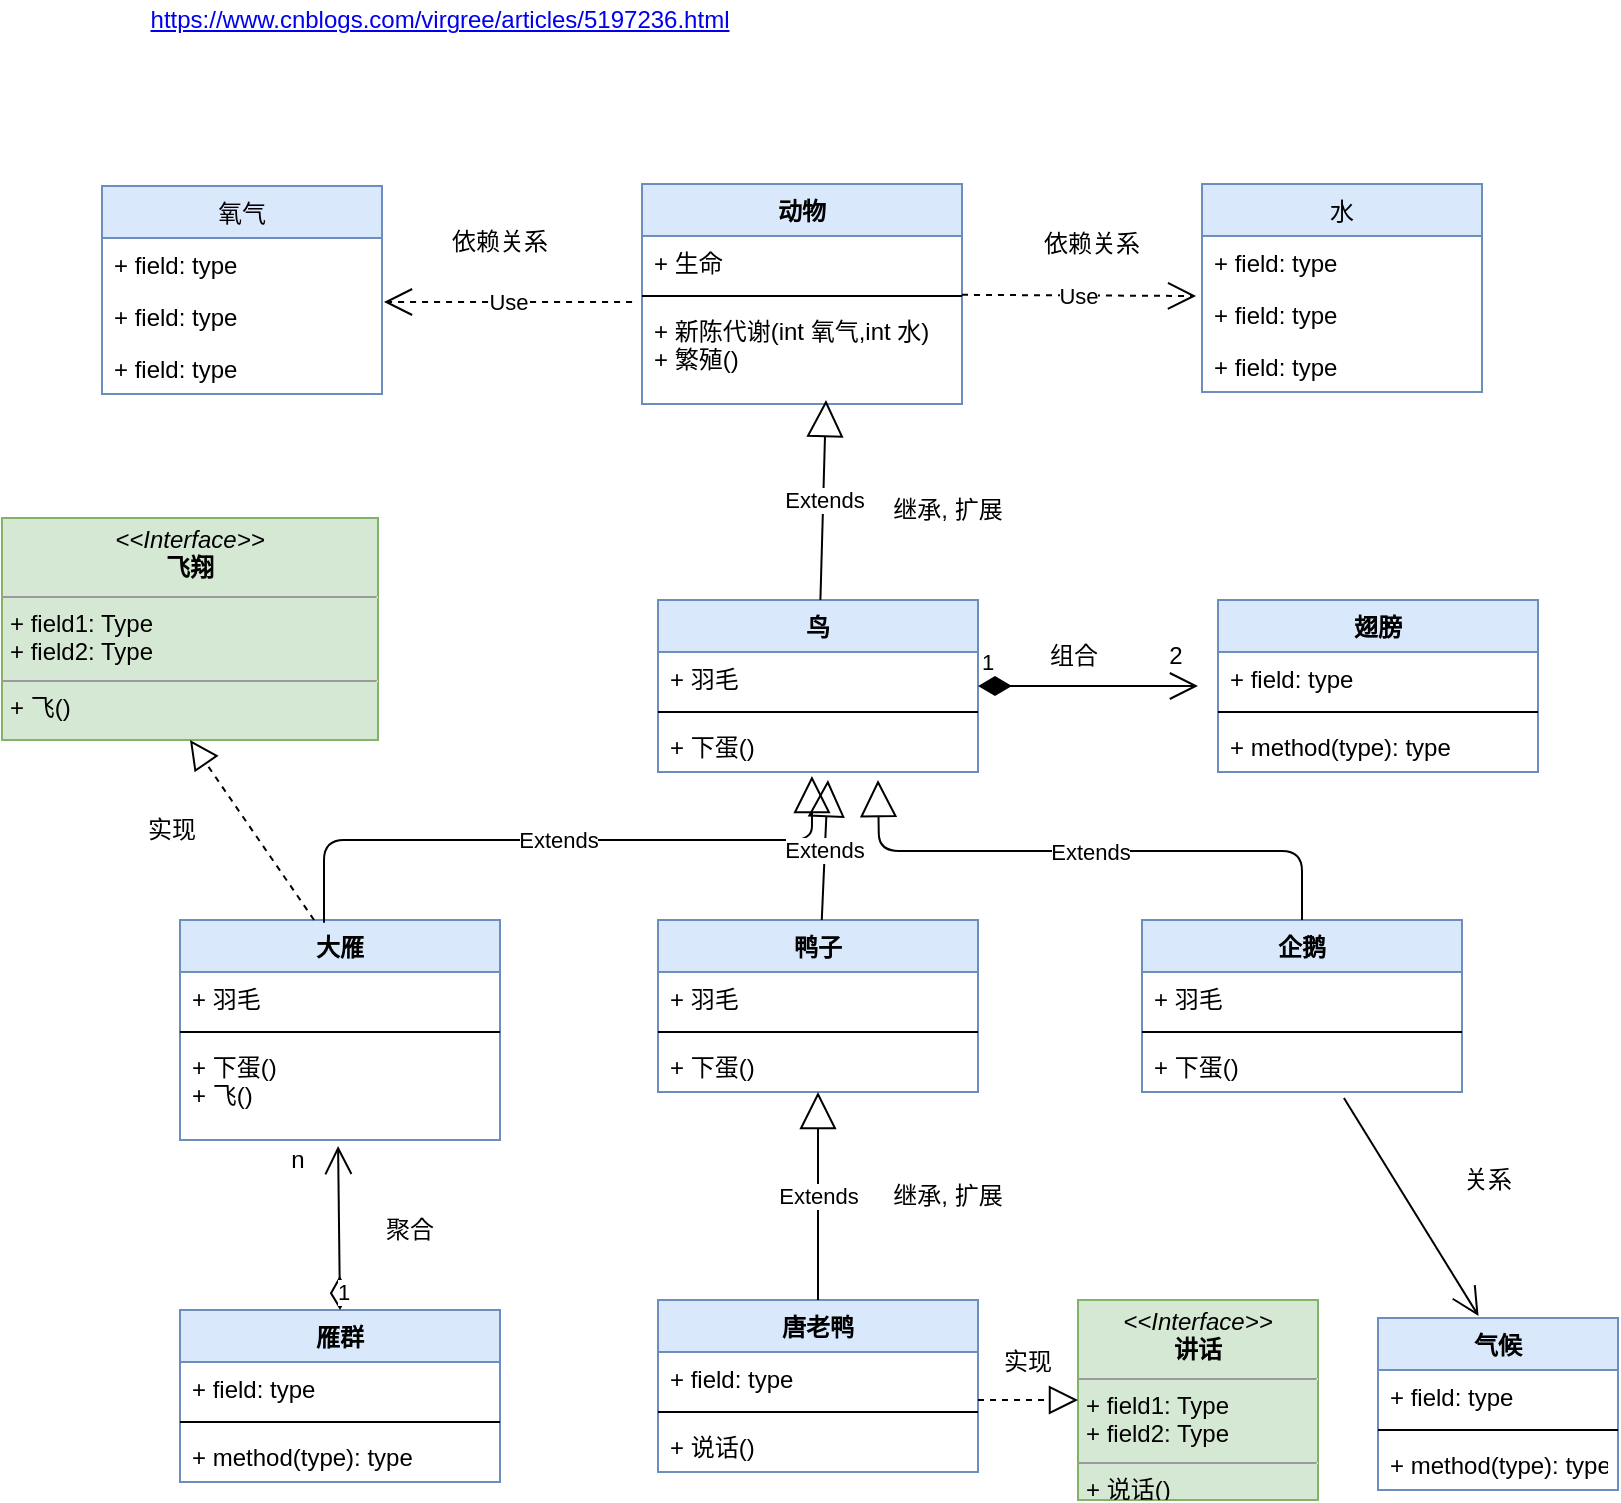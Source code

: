 <mxfile version="10.7.1" type="github"><diagram id="equ1O8qNt_hDuVBqYRCz" name="Page-1"><mxGraphModel dx="1394" dy="715" grid="1" gridSize="10" guides="1" tooltips="1" connect="1" arrows="1" fold="1" page="1" pageScale="1" pageWidth="850" pageHeight="1100" math="0" shadow="0"><root><mxCell id="0"/><mxCell id="1" parent="0"/><mxCell id="82V979220fVbywop-dQz-1" value="动物" style="swimlane;fontStyle=1;align=center;verticalAlign=top;childLayout=stackLayout;horizontal=1;startSize=26;horizontalStack=0;resizeParent=1;resizeParentMax=0;resizeLast=0;collapsible=1;marginBottom=0;fillColor=#dae8fc;strokeColor=#6c8ebf;" vertex="1" parent="1"><mxGeometry x="345" y="112" width="160" height="110" as="geometry"/></mxCell><mxCell id="82V979220fVbywop-dQz-2" value="+ 生命" style="text;strokeColor=none;fillColor=none;align=left;verticalAlign=top;spacingLeft=4;spacingRight=4;overflow=hidden;rotatable=0;points=[[0,0.5],[1,0.5]];portConstraint=eastwest;" vertex="1" parent="82V979220fVbywop-dQz-1"><mxGeometry y="26" width="160" height="26" as="geometry"/></mxCell><mxCell id="82V979220fVbywop-dQz-3" value="" style="line;strokeWidth=1;fillColor=none;align=left;verticalAlign=middle;spacingTop=-1;spacingLeft=3;spacingRight=3;rotatable=0;labelPosition=right;points=[];portConstraint=eastwest;" vertex="1" parent="82V979220fVbywop-dQz-1"><mxGeometry y="52" width="160" height="8" as="geometry"/></mxCell><mxCell id="82V979220fVbywop-dQz-4" value="+ 新陈代谢(int 氧气,int 水)&#10;+ 繁殖()&#10;" style="text;strokeColor=none;fillColor=none;align=left;verticalAlign=top;spacingLeft=4;spacingRight=4;overflow=hidden;rotatable=0;points=[[0,0.5],[1,0.5]];portConstraint=eastwest;" vertex="1" parent="82V979220fVbywop-dQz-1"><mxGeometry y="60" width="160" height="50" as="geometry"/></mxCell><mxCell id="82V979220fVbywop-dQz-5" value="水" style="swimlane;fontStyle=0;childLayout=stackLayout;horizontal=1;startSize=26;fillColor=#dae8fc;horizontalStack=0;resizeParent=1;resizeParentMax=0;resizeLast=0;collapsible=1;marginBottom=0;strokeColor=#6c8ebf;" vertex="1" parent="1"><mxGeometry x="625" y="112" width="140" height="104" as="geometry"/></mxCell><mxCell id="82V979220fVbywop-dQz-6" value="+ field: type" style="text;strokeColor=none;fillColor=none;align=left;verticalAlign=top;spacingLeft=4;spacingRight=4;overflow=hidden;rotatable=0;points=[[0,0.5],[1,0.5]];portConstraint=eastwest;" vertex="1" parent="82V979220fVbywop-dQz-5"><mxGeometry y="26" width="140" height="26" as="geometry"/></mxCell><mxCell id="82V979220fVbywop-dQz-7" value="+ field: type" style="text;strokeColor=none;fillColor=none;align=left;verticalAlign=top;spacingLeft=4;spacingRight=4;overflow=hidden;rotatable=0;points=[[0,0.5],[1,0.5]];portConstraint=eastwest;" vertex="1" parent="82V979220fVbywop-dQz-5"><mxGeometry y="52" width="140" height="26" as="geometry"/></mxCell><mxCell id="82V979220fVbywop-dQz-8" value="+ field: type" style="text;strokeColor=none;fillColor=none;align=left;verticalAlign=top;spacingLeft=4;spacingRight=4;overflow=hidden;rotatable=0;points=[[0,0.5],[1,0.5]];portConstraint=eastwest;" vertex="1" parent="82V979220fVbywop-dQz-5"><mxGeometry y="78" width="140" height="26" as="geometry"/></mxCell><mxCell id="82V979220fVbywop-dQz-9" value="氧气" style="swimlane;fontStyle=0;childLayout=stackLayout;horizontal=1;startSize=26;fillColor=#dae8fc;horizontalStack=0;resizeParent=1;resizeParentMax=0;resizeLast=0;collapsible=1;marginBottom=0;strokeColor=#6c8ebf;" vertex="1" parent="1"><mxGeometry x="75" y="113" width="140" height="104" as="geometry"/></mxCell><mxCell id="82V979220fVbywop-dQz-10" value="+ field: type" style="text;strokeColor=none;fillColor=none;align=left;verticalAlign=top;spacingLeft=4;spacingRight=4;overflow=hidden;rotatable=0;points=[[0,0.5],[1,0.5]];portConstraint=eastwest;" vertex="1" parent="82V979220fVbywop-dQz-9"><mxGeometry y="26" width="140" height="26" as="geometry"/></mxCell><mxCell id="82V979220fVbywop-dQz-11" value="+ field: type" style="text;strokeColor=none;fillColor=none;align=left;verticalAlign=top;spacingLeft=4;spacingRight=4;overflow=hidden;rotatable=0;points=[[0,0.5],[1,0.5]];portConstraint=eastwest;" vertex="1" parent="82V979220fVbywop-dQz-9"><mxGeometry y="52" width="140" height="26" as="geometry"/></mxCell><mxCell id="82V979220fVbywop-dQz-12" value="+ field: type" style="text;strokeColor=none;fillColor=none;align=left;verticalAlign=top;spacingLeft=4;spacingRight=4;overflow=hidden;rotatable=0;points=[[0,0.5],[1,0.5]];portConstraint=eastwest;" vertex="1" parent="82V979220fVbywop-dQz-9"><mxGeometry y="78" width="140" height="26" as="geometry"/></mxCell><mxCell id="82V979220fVbywop-dQz-13" value="Use" style="endArrow=open;endSize=12;dashed=1;html=1;entryX=-0.021;entryY=0.154;entryDx=0;entryDy=0;entryPerimeter=0;" edge="1" parent="1" source="82V979220fVbywop-dQz-1" target="82V979220fVbywop-dQz-7"><mxGeometry width="160" relative="1" as="geometry"><mxPoint x="335" y="282" as="sourcePoint"/><mxPoint x="495" y="282" as="targetPoint"/></mxGeometry></mxCell><mxCell id="82V979220fVbywop-dQz-14" value="依赖关系" style="text;html=1;strokeColor=none;fillColor=none;align=center;verticalAlign=middle;whiteSpace=wrap;rounded=0;" vertex="1" parent="1"><mxGeometry x="545" y="132" width="50" height="20" as="geometry"/></mxCell><mxCell id="82V979220fVbywop-dQz-15" value="Use" style="endArrow=open;endSize=12;dashed=1;html=1;entryX=1.007;entryY=0.231;entryDx=0;entryDy=0;entryPerimeter=0;exitX=-0.031;exitY=-0.02;exitDx=0;exitDy=0;exitPerimeter=0;" edge="1" parent="1" source="82V979220fVbywop-dQz-4" target="82V979220fVbywop-dQz-11"><mxGeometry width="160" relative="1" as="geometry"><mxPoint x="335" y="162" as="sourcePoint"/><mxPoint x="405" y="332" as="targetPoint"/></mxGeometry></mxCell><mxCell id="82V979220fVbywop-dQz-16" value="依赖关系" style="text;html=1;strokeColor=none;fillColor=none;align=center;verticalAlign=middle;whiteSpace=wrap;rounded=0;" vertex="1" parent="1"><mxGeometry x="249" y="131" width="50" height="20" as="geometry"/></mxCell><mxCell id="82V979220fVbywop-dQz-17" value="鸟" style="swimlane;fontStyle=1;align=center;verticalAlign=top;childLayout=stackLayout;horizontal=1;startSize=26;horizontalStack=0;resizeParent=1;resizeParentMax=0;resizeLast=0;collapsible=1;marginBottom=0;fillColor=#dae8fc;strokeColor=#6c8ebf;" vertex="1" parent="1"><mxGeometry x="353" y="320" width="160" height="86" as="geometry"/></mxCell><mxCell id="82V979220fVbywop-dQz-18" value="+ 羽毛" style="text;strokeColor=none;fillColor=none;align=left;verticalAlign=top;spacingLeft=4;spacingRight=4;overflow=hidden;rotatable=0;points=[[0,0.5],[1,0.5]];portConstraint=eastwest;" vertex="1" parent="82V979220fVbywop-dQz-17"><mxGeometry y="26" width="160" height="26" as="geometry"/></mxCell><mxCell id="82V979220fVbywop-dQz-19" value="" style="line;strokeWidth=1;fillColor=none;align=left;verticalAlign=middle;spacingTop=-1;spacingLeft=3;spacingRight=3;rotatable=0;labelPosition=right;points=[];portConstraint=eastwest;" vertex="1" parent="82V979220fVbywop-dQz-17"><mxGeometry y="52" width="160" height="8" as="geometry"/></mxCell><mxCell id="82V979220fVbywop-dQz-20" value="+ 下蛋()" style="text;strokeColor=none;fillColor=none;align=left;verticalAlign=top;spacingLeft=4;spacingRight=4;overflow=hidden;rotatable=0;points=[[0,0.5],[1,0.5]];portConstraint=eastwest;" vertex="1" parent="82V979220fVbywop-dQz-17"><mxGeometry y="60" width="160" height="26" as="geometry"/></mxCell><mxCell id="82V979220fVbywop-dQz-21" value="Extends" style="endArrow=block;endSize=16;endFill=0;html=1;entryX=0.575;entryY=0.96;entryDx=0;entryDy=0;entryPerimeter=0;" edge="1" parent="1" source="82V979220fVbywop-dQz-17" target="82V979220fVbywop-dQz-4"><mxGeometry width="160" relative="1" as="geometry"><mxPoint x="133" y="410" as="sourcePoint"/><mxPoint x="293" y="410" as="targetPoint"/></mxGeometry></mxCell><mxCell id="82V979220fVbywop-dQz-22" value="继承, 扩展" style="text;html=1;strokeColor=none;fillColor=none;align=center;verticalAlign=middle;whiteSpace=wrap;rounded=0;" vertex="1" parent="1"><mxGeometry x="463" y="270" width="70" height="10" as="geometry"/></mxCell><mxCell id="82V979220fVbywop-dQz-23" value="翅膀" style="swimlane;fontStyle=1;align=center;verticalAlign=top;childLayout=stackLayout;horizontal=1;startSize=26;horizontalStack=0;resizeParent=1;resizeParentMax=0;resizeLast=0;collapsible=1;marginBottom=0;fillColor=#dae8fc;strokeColor=#6c8ebf;" vertex="1" parent="1"><mxGeometry x="633" y="320" width="160" height="86" as="geometry"/></mxCell><mxCell id="82V979220fVbywop-dQz-24" value="+ field: type" style="text;strokeColor=none;fillColor=none;align=left;verticalAlign=top;spacingLeft=4;spacingRight=4;overflow=hidden;rotatable=0;points=[[0,0.5],[1,0.5]];portConstraint=eastwest;" vertex="1" parent="82V979220fVbywop-dQz-23"><mxGeometry y="26" width="160" height="26" as="geometry"/></mxCell><mxCell id="82V979220fVbywop-dQz-25" value="" style="line;strokeWidth=1;fillColor=none;align=left;verticalAlign=middle;spacingTop=-1;spacingLeft=3;spacingRight=3;rotatable=0;labelPosition=right;points=[];portConstraint=eastwest;" vertex="1" parent="82V979220fVbywop-dQz-23"><mxGeometry y="52" width="160" height="8" as="geometry"/></mxCell><mxCell id="82V979220fVbywop-dQz-26" value="+ method(type): type" style="text;strokeColor=none;fillColor=none;align=left;verticalAlign=top;spacingLeft=4;spacingRight=4;overflow=hidden;rotatable=0;points=[[0,0.5],[1,0.5]];portConstraint=eastwest;" vertex="1" parent="82V979220fVbywop-dQz-23"><mxGeometry y="60" width="160" height="26" as="geometry"/></mxCell><mxCell id="82V979220fVbywop-dQz-27" value="1" style="endArrow=open;html=1;endSize=12;startArrow=diamondThin;startSize=14;startFill=1;edgeStyle=orthogonalEdgeStyle;align=left;verticalAlign=bottom;" edge="1" parent="1"><mxGeometry x="-1" y="3" relative="1" as="geometry"><mxPoint x="513" y="363" as="sourcePoint"/><mxPoint x="623" y="363" as="targetPoint"/></mxGeometry></mxCell><mxCell id="82V979220fVbywop-dQz-28" value="组合" style="text;html=1;strokeColor=none;fillColor=none;align=center;verticalAlign=middle;whiteSpace=wrap;rounded=0;" vertex="1" parent="1"><mxGeometry x="536" y="338" width="50" height="20" as="geometry"/></mxCell><mxCell id="82V979220fVbywop-dQz-34" value="大雁" style="swimlane;fontStyle=1;align=center;verticalAlign=top;childLayout=stackLayout;horizontal=1;startSize=26;horizontalStack=0;resizeParent=1;resizeParentMax=0;resizeLast=0;collapsible=1;marginBottom=0;fillColor=#dae8fc;strokeColor=#6c8ebf;" vertex="1" parent="1"><mxGeometry x="114" y="480" width="160" height="110" as="geometry"/></mxCell><mxCell id="82V979220fVbywop-dQz-35" value="+ 羽毛" style="text;strokeColor=none;fillColor=none;align=left;verticalAlign=top;spacingLeft=4;spacingRight=4;overflow=hidden;rotatable=0;points=[[0,0.5],[1,0.5]];portConstraint=eastwest;" vertex="1" parent="82V979220fVbywop-dQz-34"><mxGeometry y="26" width="160" height="26" as="geometry"/></mxCell><mxCell id="82V979220fVbywop-dQz-36" value="" style="line;strokeWidth=1;fillColor=none;align=left;verticalAlign=middle;spacingTop=-1;spacingLeft=3;spacingRight=3;rotatable=0;labelPosition=right;points=[];portConstraint=eastwest;" vertex="1" parent="82V979220fVbywop-dQz-34"><mxGeometry y="52" width="160" height="8" as="geometry"/></mxCell><mxCell id="82V979220fVbywop-dQz-37" value="+ 下蛋()&#10;+ 飞()&#10;" style="text;strokeColor=none;fillColor=none;align=left;verticalAlign=top;spacingLeft=4;spacingRight=4;overflow=hidden;rotatable=0;points=[[0,0.5],[1,0.5]];portConstraint=eastwest;" vertex="1" parent="82V979220fVbywop-dQz-34"><mxGeometry y="60" width="160" height="50" as="geometry"/></mxCell><mxCell id="82V979220fVbywop-dQz-38" value="企鹅" style="swimlane;fontStyle=1;align=center;verticalAlign=top;childLayout=stackLayout;horizontal=1;startSize=26;horizontalStack=0;resizeParent=1;resizeParentMax=0;resizeLast=0;collapsible=1;marginBottom=0;fillColor=#dae8fc;strokeColor=#6c8ebf;" vertex="1" parent="1"><mxGeometry x="595" y="480" width="160" height="86" as="geometry"/></mxCell><mxCell id="82V979220fVbywop-dQz-39" value="+ 羽毛" style="text;strokeColor=none;fillColor=none;align=left;verticalAlign=top;spacingLeft=4;spacingRight=4;overflow=hidden;rotatable=0;points=[[0,0.5],[1,0.5]];portConstraint=eastwest;" vertex="1" parent="82V979220fVbywop-dQz-38"><mxGeometry y="26" width="160" height="26" as="geometry"/></mxCell><mxCell id="82V979220fVbywop-dQz-40" value="" style="line;strokeWidth=1;fillColor=none;align=left;verticalAlign=middle;spacingTop=-1;spacingLeft=3;spacingRight=3;rotatable=0;labelPosition=right;points=[];portConstraint=eastwest;" vertex="1" parent="82V979220fVbywop-dQz-38"><mxGeometry y="52" width="160" height="8" as="geometry"/></mxCell><mxCell id="82V979220fVbywop-dQz-41" value="+ 下蛋()" style="text;strokeColor=none;fillColor=none;align=left;verticalAlign=top;spacingLeft=4;spacingRight=4;overflow=hidden;rotatable=0;points=[[0,0.5],[1,0.5]];portConstraint=eastwest;" vertex="1" parent="82V979220fVbywop-dQz-38"><mxGeometry y="60" width="160" height="26" as="geometry"/></mxCell><mxCell id="82V979220fVbywop-dQz-42" value="鸭子" style="swimlane;fontStyle=1;align=center;verticalAlign=top;childLayout=stackLayout;horizontal=1;startSize=26;horizontalStack=0;resizeParent=1;resizeParentMax=0;resizeLast=0;collapsible=1;marginBottom=0;fillColor=#dae8fc;strokeColor=#6c8ebf;" vertex="1" parent="1"><mxGeometry x="353" y="480" width="160" height="86" as="geometry"/></mxCell><mxCell id="82V979220fVbywop-dQz-43" value="+ 羽毛" style="text;strokeColor=none;fillColor=none;align=left;verticalAlign=top;spacingLeft=4;spacingRight=4;overflow=hidden;rotatable=0;points=[[0,0.5],[1,0.5]];portConstraint=eastwest;" vertex="1" parent="82V979220fVbywop-dQz-42"><mxGeometry y="26" width="160" height="26" as="geometry"/></mxCell><mxCell id="82V979220fVbywop-dQz-44" value="" style="line;strokeWidth=1;fillColor=none;align=left;verticalAlign=middle;spacingTop=-1;spacingLeft=3;spacingRight=3;rotatable=0;labelPosition=right;points=[];portConstraint=eastwest;" vertex="1" parent="82V979220fVbywop-dQz-42"><mxGeometry y="52" width="160" height="8" as="geometry"/></mxCell><mxCell id="82V979220fVbywop-dQz-45" value="+ 下蛋()" style="text;strokeColor=none;fillColor=none;align=left;verticalAlign=top;spacingLeft=4;spacingRight=4;overflow=hidden;rotatable=0;points=[[0,0.5],[1,0.5]];portConstraint=eastwest;" vertex="1" parent="82V979220fVbywop-dQz-42"><mxGeometry y="60" width="160" height="26" as="geometry"/></mxCell><mxCell id="82V979220fVbywop-dQz-46" value="Extends" style="endArrow=block;endSize=16;endFill=0;html=1;entryX=0.481;entryY=1.077;entryDx=0;entryDy=0;entryPerimeter=0;exitX=0.45;exitY=0.012;exitDx=0;exitDy=0;exitPerimeter=0;edgeStyle=orthogonalEdgeStyle;" edge="1" parent="1" source="82V979220fVbywop-dQz-34" target="82V979220fVbywop-dQz-20"><mxGeometry width="160" relative="1" as="geometry"><mxPoint x="194" y="320" as="sourcePoint"/><mxPoint x="194" y="320" as="targetPoint"/><Array as="points"><mxPoint x="186" y="440"/><mxPoint x="430" y="440"/></Array></mxGeometry></mxCell><mxCell id="82V979220fVbywop-dQz-47" value="Extends" style="endArrow=block;endSize=16;endFill=0;html=1;entryX=0.531;entryY=1.154;entryDx=0;entryDy=0;entryPerimeter=0;" edge="1" parent="1" source="82V979220fVbywop-dQz-42" target="82V979220fVbywop-dQz-20"><mxGeometry width="160" relative="1" as="geometry"><mxPoint x="403" y="610" as="sourcePoint"/><mxPoint x="563" y="610" as="targetPoint"/></mxGeometry></mxCell><mxCell id="82V979220fVbywop-dQz-48" value="Extends" style="endArrow=block;endSize=16;endFill=0;html=1;edgeStyle=orthogonalEdgeStyle;exitX=0.5;exitY=0;exitDx=0;exitDy=0;" edge="1" parent="1" source="82V979220fVbywop-dQz-38"><mxGeometry width="160" relative="1" as="geometry"><mxPoint x="513" y="620" as="sourcePoint"/><mxPoint x="463" y="410" as="targetPoint"/></mxGeometry></mxCell><mxCell id="82V979220fVbywop-dQz-49" value="&lt;p style=&quot;margin: 0px ; margin-top: 4px ; text-align: center&quot;&gt;&lt;i&gt;&amp;lt;&amp;lt;Interface&amp;gt;&amp;gt;&lt;/i&gt;&lt;br&gt;&lt;b&gt;飞翔&lt;/b&gt;&lt;/p&gt;&lt;hr size=&quot;1&quot;&gt;&lt;p style=&quot;margin: 0px ; margin-left: 4px&quot;&gt;+ field1: Type&lt;br&gt;+ field2: Type&lt;/p&gt;&lt;hr size=&quot;1&quot;&gt;&lt;p style=&quot;margin: 0px ; margin-left: 4px&quot;&gt;+ 飞()&lt;/p&gt;" style="verticalAlign=top;align=left;overflow=fill;fontSize=12;fontFamily=Helvetica;html=1;fillColor=#d5e8d4;strokeColor=#82b366;" vertex="1" parent="1"><mxGeometry x="25" y="279" width="188" height="111" as="geometry"/></mxCell><mxCell id="82V979220fVbywop-dQz-50" value="" style="endArrow=block;dashed=1;endFill=0;endSize=12;html=1;entryX=0.5;entryY=1;entryDx=0;entryDy=0;exitX=0.419;exitY=0;exitDx=0;exitDy=0;exitPerimeter=0;" edge="1" parent="1" source="82V979220fVbywop-dQz-34" target="82V979220fVbywop-dQz-49"><mxGeometry width="160" relative="1" as="geometry"><mxPoint x="3" y="460" as="sourcePoint"/><mxPoint x="163" y="460" as="targetPoint"/></mxGeometry></mxCell><mxCell id="82V979220fVbywop-dQz-51" value="实现" style="text;html=1;strokeColor=none;fillColor=none;align=center;verticalAlign=middle;whiteSpace=wrap;rounded=0;" vertex="1" parent="1"><mxGeometry x="75" y="430" width="70" height="10" as="geometry"/></mxCell><mxCell id="82V979220fVbywop-dQz-56" value="雁群" style="swimlane;fontStyle=1;align=center;verticalAlign=top;childLayout=stackLayout;horizontal=1;startSize=26;horizontalStack=0;resizeParent=1;resizeParentMax=0;resizeLast=0;collapsible=1;marginBottom=0;fillColor=#dae8fc;strokeColor=#6c8ebf;" vertex="1" parent="1"><mxGeometry x="114" y="675" width="160" height="86" as="geometry"/></mxCell><mxCell id="82V979220fVbywop-dQz-57" value="+ field: type" style="text;strokeColor=none;fillColor=none;align=left;verticalAlign=top;spacingLeft=4;spacingRight=4;overflow=hidden;rotatable=0;points=[[0,0.5],[1,0.5]];portConstraint=eastwest;" vertex="1" parent="82V979220fVbywop-dQz-56"><mxGeometry y="26" width="160" height="26" as="geometry"/></mxCell><mxCell id="82V979220fVbywop-dQz-58" value="" style="line;strokeWidth=1;fillColor=none;align=left;verticalAlign=middle;spacingTop=-1;spacingLeft=3;spacingRight=3;rotatable=0;labelPosition=right;points=[];portConstraint=eastwest;" vertex="1" parent="82V979220fVbywop-dQz-56"><mxGeometry y="52" width="160" height="8" as="geometry"/></mxCell><mxCell id="82V979220fVbywop-dQz-59" value="+ method(type): type" style="text;strokeColor=none;fillColor=none;align=left;verticalAlign=top;spacingLeft=4;spacingRight=4;overflow=hidden;rotatable=0;points=[[0,0.5],[1,0.5]];portConstraint=eastwest;" vertex="1" parent="82V979220fVbywop-dQz-56"><mxGeometry y="60" width="160" height="26" as="geometry"/></mxCell><mxCell id="82V979220fVbywop-dQz-60" value="唐老鸭" style="swimlane;fontStyle=1;align=center;verticalAlign=top;childLayout=stackLayout;horizontal=1;startSize=26;horizontalStack=0;resizeParent=1;resizeParentMax=0;resizeLast=0;collapsible=1;marginBottom=0;fillColor=#dae8fc;strokeColor=#6c8ebf;" vertex="1" parent="1"><mxGeometry x="353" y="670" width="160" height="86" as="geometry"/></mxCell><mxCell id="82V979220fVbywop-dQz-61" value="+ field: type" style="text;strokeColor=none;fillColor=none;align=left;verticalAlign=top;spacingLeft=4;spacingRight=4;overflow=hidden;rotatable=0;points=[[0,0.5],[1,0.5]];portConstraint=eastwest;" vertex="1" parent="82V979220fVbywop-dQz-60"><mxGeometry y="26" width="160" height="26" as="geometry"/></mxCell><mxCell id="82V979220fVbywop-dQz-62" value="" style="line;strokeWidth=1;fillColor=none;align=left;verticalAlign=middle;spacingTop=-1;spacingLeft=3;spacingRight=3;rotatable=0;labelPosition=right;points=[];portConstraint=eastwest;" vertex="1" parent="82V979220fVbywop-dQz-60"><mxGeometry y="52" width="160" height="8" as="geometry"/></mxCell><mxCell id="82V979220fVbywop-dQz-63" value="+ 说话()" style="text;strokeColor=none;fillColor=none;align=left;verticalAlign=top;spacingLeft=4;spacingRight=4;overflow=hidden;rotatable=0;points=[[0,0.5],[1,0.5]];portConstraint=eastwest;" vertex="1" parent="82V979220fVbywop-dQz-60"><mxGeometry y="60" width="160" height="26" as="geometry"/></mxCell><mxCell id="82V979220fVbywop-dQz-64" value="&lt;p style=&quot;margin: 0px ; margin-top: 4px ; text-align: center&quot;&gt;&lt;i&gt;&amp;lt;&amp;lt;Interface&amp;gt;&amp;gt;&lt;/i&gt;&lt;br&gt;&lt;b&gt;讲话&lt;/b&gt;&lt;/p&gt;&lt;hr size=&quot;1&quot;&gt;&lt;p style=&quot;margin: 0px ; margin-left: 4px&quot;&gt;+ field1: Type&lt;br&gt;+ field2: Type&lt;/p&gt;&lt;hr size=&quot;1&quot;&gt;&lt;p style=&quot;margin: 0px ; margin-left: 4px&quot;&gt;+ 说话()&lt;/p&gt;" style="verticalAlign=top;align=left;overflow=fill;fontSize=12;fontFamily=Helvetica;html=1;fillColor=#d5e8d4;strokeColor=#82b366;" vertex="1" parent="1"><mxGeometry x="563" y="670" width="120" height="100" as="geometry"/></mxCell><mxCell id="82V979220fVbywop-dQz-67" value="Extends" style="endArrow=block;endSize=16;endFill=0;html=1;" edge="1" parent="1" source="82V979220fVbywop-dQz-60" target="82V979220fVbywop-dQz-45"><mxGeometry width="160" relative="1" as="geometry"><mxPoint x="333" y="830" as="sourcePoint"/><mxPoint x="493" y="830" as="targetPoint"/></mxGeometry></mxCell><mxCell id="82V979220fVbywop-dQz-68" value="" style="endArrow=block;dashed=1;endFill=0;endSize=12;html=1;" edge="1" parent="1"><mxGeometry width="160" relative="1" as="geometry"><mxPoint x="513" y="720" as="sourcePoint"/><mxPoint x="563" y="720" as="targetPoint"/></mxGeometry></mxCell><mxCell id="82V979220fVbywop-dQz-73" value="气候" style="swimlane;fontStyle=1;align=center;verticalAlign=top;childLayout=stackLayout;horizontal=1;startSize=26;horizontalStack=0;resizeParent=1;resizeParentMax=0;resizeLast=0;collapsible=1;marginBottom=0;fillColor=#dae8fc;strokeColor=#6c8ebf;" vertex="1" parent="1"><mxGeometry x="713" y="679" width="120" height="86" as="geometry"/></mxCell><mxCell id="82V979220fVbywop-dQz-74" value="+ field: type" style="text;strokeColor=none;fillColor=none;align=left;verticalAlign=top;spacingLeft=4;spacingRight=4;overflow=hidden;rotatable=0;points=[[0,0.5],[1,0.5]];portConstraint=eastwest;" vertex="1" parent="82V979220fVbywop-dQz-73"><mxGeometry y="26" width="120" height="26" as="geometry"/></mxCell><mxCell id="82V979220fVbywop-dQz-75" value="" style="line;strokeWidth=1;fillColor=none;align=left;verticalAlign=middle;spacingTop=-1;spacingLeft=3;spacingRight=3;rotatable=0;labelPosition=right;points=[];portConstraint=eastwest;" vertex="1" parent="82V979220fVbywop-dQz-73"><mxGeometry y="52" width="120" height="8" as="geometry"/></mxCell><mxCell id="82V979220fVbywop-dQz-76" value="+ method(type): type" style="text;strokeColor=none;fillColor=none;align=left;verticalAlign=top;spacingLeft=4;spacingRight=4;overflow=hidden;rotatable=0;points=[[0,0.5],[1,0.5]];portConstraint=eastwest;" vertex="1" parent="82V979220fVbywop-dQz-73"><mxGeometry y="60" width="120" height="26" as="geometry"/></mxCell><mxCell id="82V979220fVbywop-dQz-77" value="" style="endArrow=open;endFill=1;endSize=12;html=1;exitX=0.631;exitY=1.115;exitDx=0;exitDy=0;exitPerimeter=0;entryX=0.419;entryY=-0.012;entryDx=0;entryDy=0;entryPerimeter=0;" edge="1" parent="1" source="82V979220fVbywop-dQz-41" target="82V979220fVbywop-dQz-73"><mxGeometry width="160" relative="1" as="geometry"><mxPoint x="23" y="800" as="sourcePoint"/><mxPoint x="183" y="800" as="targetPoint"/></mxGeometry></mxCell><mxCell id="82V979220fVbywop-dQz-78" value="关系" style="text;html=1;strokeColor=none;fillColor=none;align=center;verticalAlign=middle;whiteSpace=wrap;rounded=0;" vertex="1" parent="1"><mxGeometry x="743" y="600" width="50" height="20" as="geometry"/></mxCell><mxCell id="82V979220fVbywop-dQz-79" value="实现" style="text;html=1;strokeColor=none;fillColor=none;align=center;verticalAlign=middle;whiteSpace=wrap;rounded=0;" vertex="1" parent="1"><mxGeometry x="503" y="696" width="70" height="10" as="geometry"/></mxCell><mxCell id="82V979220fVbywop-dQz-81" value="1" style="endArrow=open;html=1;endSize=12;startArrow=diamondThin;startSize=14;startFill=0;align=left;verticalAlign=bottom;entryX=0.494;entryY=1.06;entryDx=0;entryDy=0;entryPerimeter=0;exitX=0.5;exitY=0;exitDx=0;exitDy=0;" edge="1" parent="1" source="82V979220fVbywop-dQz-56" target="82V979220fVbywop-dQz-37"><mxGeometry x="-1" y="3" relative="1" as="geometry"><mxPoint x="-80" y="640" as="sourcePoint"/><mxPoint x="80" y="640" as="targetPoint"/></mxGeometry></mxCell><mxCell id="82V979220fVbywop-dQz-82" value="聚合" style="text;html=1;strokeColor=none;fillColor=none;align=center;verticalAlign=middle;whiteSpace=wrap;rounded=0;" vertex="1" parent="1"><mxGeometry x="194" y="630" width="70" height="10" as="geometry"/></mxCell><mxCell id="82V979220fVbywop-dQz-83" value="n" style="text;html=1;strokeColor=none;fillColor=none;align=center;verticalAlign=middle;whiteSpace=wrap;rounded=0;" vertex="1" parent="1"><mxGeometry x="138" y="595" width="70" height="10" as="geometry"/></mxCell><mxCell id="82V979220fVbywop-dQz-84" value="继承, 扩展" style="text;html=1;strokeColor=none;fillColor=none;align=center;verticalAlign=middle;whiteSpace=wrap;rounded=0;" vertex="1" parent="1"><mxGeometry x="463" y="613" width="70" height="10" as="geometry"/></mxCell><mxCell id="82V979220fVbywop-dQz-85" value="2" style="text;html=1;strokeColor=none;fillColor=none;align=center;verticalAlign=middle;whiteSpace=wrap;rounded=0;" vertex="1" parent="1"><mxGeometry x="587" y="338" width="50" height="20" as="geometry"/></mxCell><mxCell id="82V979220fVbywop-dQz-86" value="&lt;a href=&quot;https://www.cnblogs.com/virgree/articles/5197236.html&quot;&gt;https://www.cnblogs.com/virgree/articles/5197236.html&lt;/a&gt;" style="text;html=1;strokeColor=none;fillColor=none;align=center;verticalAlign=middle;whiteSpace=wrap;rounded=0;" vertex="1" parent="1"><mxGeometry x="224" y="20" width="40" height="20" as="geometry"/></mxCell></root></mxGraphModel></diagram></mxfile>
